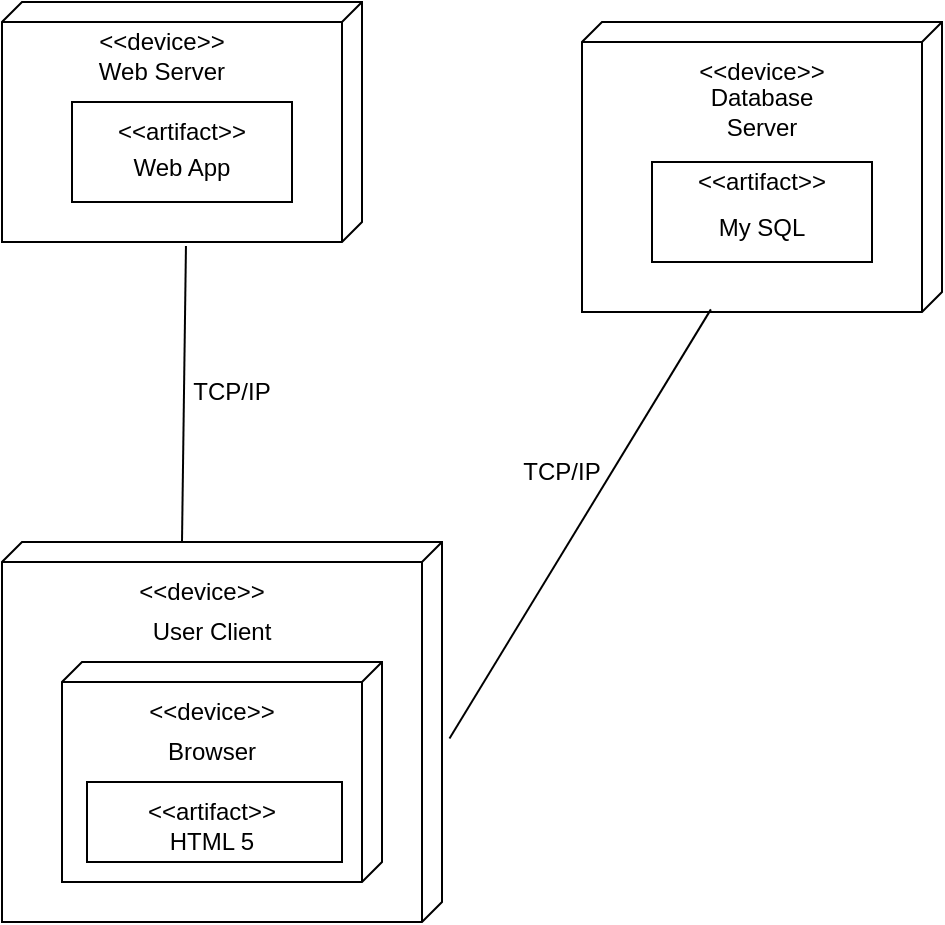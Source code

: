 <mxfile version="24.2.1" type="device">
  <diagram name="Page-1" id="UaGfCTJyHfjFnLvQukhS">
    <mxGraphModel dx="853" dy="497" grid="1" gridSize="10" guides="1" tooltips="1" connect="1" arrows="1" fold="1" page="1" pageScale="1" pageWidth="850" pageHeight="1100" math="0" shadow="0">
      <root>
        <mxCell id="0" />
        <mxCell id="1" parent="0" />
        <mxCell id="Z4rL8gLc2oiBXMOgCM4w-1" value="" style="verticalAlign=top;align=left;spacingTop=8;spacingLeft=2;spacingRight=12;shape=cube;size=10;direction=south;fontStyle=4;html=1;whiteSpace=wrap;" vertex="1" parent="1">
          <mxGeometry x="310" y="130" width="180" height="120" as="geometry" />
        </mxCell>
        <mxCell id="Z4rL8gLc2oiBXMOgCM4w-2" value="" style="verticalAlign=top;align=left;spacingTop=8;spacingLeft=2;spacingRight=12;shape=cube;size=10;direction=south;fontStyle=4;html=1;whiteSpace=wrap;" vertex="1" parent="1">
          <mxGeometry x="310" y="400" width="220" height="190" as="geometry" />
        </mxCell>
        <mxCell id="Z4rL8gLc2oiBXMOgCM4w-4" value="" style="endArrow=none;html=1;rounded=0;entryX=1.017;entryY=0.489;entryDx=0;entryDy=0;entryPerimeter=0;" edge="1" parent="1" target="Z4rL8gLc2oiBXMOgCM4w-1">
          <mxGeometry width="50" height="50" relative="1" as="geometry">
            <mxPoint x="400" y="400" as="sourcePoint" />
            <mxPoint x="400" y="260" as="targetPoint" />
          </mxGeometry>
        </mxCell>
        <mxCell id="Z4rL8gLc2oiBXMOgCM4w-5" value="TCP/IP" style="text;html=1;align=center;verticalAlign=middle;whiteSpace=wrap;rounded=0;" vertex="1" parent="1">
          <mxGeometry x="395" y="310" width="60" height="30" as="geometry" />
        </mxCell>
        <mxCell id="Z4rL8gLc2oiBXMOgCM4w-6" value="" style="verticalAlign=top;align=left;spacingTop=8;spacingLeft=2;spacingRight=12;shape=cube;size=10;direction=south;fontStyle=4;html=1;whiteSpace=wrap;" vertex="1" parent="1">
          <mxGeometry x="600" y="140" width="180" height="145" as="geometry" />
        </mxCell>
        <mxCell id="Z4rL8gLc2oiBXMOgCM4w-7" value="" style="endArrow=none;html=1;rounded=0;exitX=0.517;exitY=-0.017;exitDx=0;exitDy=0;exitPerimeter=0;entryX=0.991;entryY=0.642;entryDx=0;entryDy=0;entryPerimeter=0;" edge="1" parent="1" source="Z4rL8gLc2oiBXMOgCM4w-2" target="Z4rL8gLc2oiBXMOgCM4w-6">
          <mxGeometry width="50" height="50" relative="1" as="geometry">
            <mxPoint x="400" y="440" as="sourcePoint" />
            <mxPoint x="660" y="290" as="targetPoint" />
            <Array as="points" />
          </mxGeometry>
        </mxCell>
        <mxCell id="Z4rL8gLc2oiBXMOgCM4w-8" value="TCP/IP" style="text;html=1;align=center;verticalAlign=middle;whiteSpace=wrap;rounded=0;" vertex="1" parent="1">
          <mxGeometry x="560" y="350" width="60" height="30" as="geometry" />
        </mxCell>
        <mxCell id="Z4rL8gLc2oiBXMOgCM4w-9" value="&amp;lt;&amp;lt;device&amp;gt;&amp;gt;" style="text;html=1;align=center;verticalAlign=middle;whiteSpace=wrap;rounded=0;" vertex="1" parent="1">
          <mxGeometry x="660" y="150" width="60" height="30" as="geometry" />
        </mxCell>
        <mxCell id="Z4rL8gLc2oiBXMOgCM4w-11" value="&amp;lt;&amp;lt;device&amp;gt;&amp;gt;" style="text;html=1;align=center;verticalAlign=middle;whiteSpace=wrap;rounded=0;" vertex="1" parent="1">
          <mxGeometry x="360" y="135" width="60" height="30" as="geometry" />
        </mxCell>
        <mxCell id="Z4rL8gLc2oiBXMOgCM4w-13" value="Web Server" style="text;html=1;align=center;verticalAlign=middle;whiteSpace=wrap;rounded=0;" vertex="1" parent="1">
          <mxGeometry x="350" y="150" width="80" height="30" as="geometry" />
        </mxCell>
        <mxCell id="Z4rL8gLc2oiBXMOgCM4w-15" value="Database Server" style="text;html=1;align=center;verticalAlign=middle;whiteSpace=wrap;rounded=0;" vertex="1" parent="1">
          <mxGeometry x="650" y="170" width="80" height="30" as="geometry" />
        </mxCell>
        <mxCell id="Z4rL8gLc2oiBXMOgCM4w-18" value="" style="html=1;whiteSpace=wrap;" vertex="1" parent="1">
          <mxGeometry x="635" y="210" width="110" height="50" as="geometry" />
        </mxCell>
        <mxCell id="Z4rL8gLc2oiBXMOgCM4w-19" value="" style="html=1;whiteSpace=wrap;" vertex="1" parent="1">
          <mxGeometry x="345" y="180" width="110" height="50" as="geometry" />
        </mxCell>
        <mxCell id="Z4rL8gLc2oiBXMOgCM4w-20" value="&amp;lt;&amp;lt;artifact&amp;gt;&amp;gt;" style="text;html=1;align=center;verticalAlign=middle;whiteSpace=wrap;rounded=0;" vertex="1" parent="1">
          <mxGeometry x="660" y="205" width="60" height="30" as="geometry" />
        </mxCell>
        <mxCell id="Z4rL8gLc2oiBXMOgCM4w-21" value="&amp;lt;&amp;lt;artifact&amp;gt;&amp;gt;" style="text;html=1;align=center;verticalAlign=middle;whiteSpace=wrap;rounded=0;" vertex="1" parent="1">
          <mxGeometry x="370" y="180" width="60" height="30" as="geometry" />
        </mxCell>
        <mxCell id="Z4rL8gLc2oiBXMOgCM4w-22" value="Web App" style="text;html=1;align=center;verticalAlign=middle;whiteSpace=wrap;rounded=0;" vertex="1" parent="1">
          <mxGeometry x="370" y="197.5" width="60" height="30" as="geometry" />
        </mxCell>
        <mxCell id="Z4rL8gLc2oiBXMOgCM4w-23" value="My SQL" style="text;html=1;align=center;verticalAlign=middle;whiteSpace=wrap;rounded=0;" vertex="1" parent="1">
          <mxGeometry x="660" y="227.5" width="60" height="30" as="geometry" />
        </mxCell>
        <mxCell id="Z4rL8gLc2oiBXMOgCM4w-24" value="&amp;lt;&amp;lt;device&amp;gt;&amp;gt;" style="text;html=1;align=center;verticalAlign=middle;whiteSpace=wrap;rounded=0;" vertex="1" parent="1">
          <mxGeometry x="380" y="410" width="60" height="30" as="geometry" />
        </mxCell>
        <mxCell id="Z4rL8gLc2oiBXMOgCM4w-25" value="User Client" style="text;html=1;align=center;verticalAlign=middle;whiteSpace=wrap;rounded=0;" vertex="1" parent="1">
          <mxGeometry x="375" y="430" width="80" height="30" as="geometry" />
        </mxCell>
        <mxCell id="Z4rL8gLc2oiBXMOgCM4w-26" value="" style="verticalAlign=top;align=left;spacingTop=8;spacingLeft=2;spacingRight=12;shape=cube;size=10;direction=south;fontStyle=4;html=1;whiteSpace=wrap;" vertex="1" parent="1">
          <mxGeometry x="340" y="460" width="160" height="110" as="geometry" />
        </mxCell>
        <mxCell id="Z4rL8gLc2oiBXMOgCM4w-27" value="&amp;lt;&amp;lt;device&amp;gt;&amp;gt;" style="text;html=1;align=center;verticalAlign=middle;whiteSpace=wrap;rounded=0;" vertex="1" parent="1">
          <mxGeometry x="385" y="470" width="60" height="30" as="geometry" />
        </mxCell>
        <mxCell id="Z4rL8gLc2oiBXMOgCM4w-28" value="Browser" style="text;html=1;align=center;verticalAlign=middle;whiteSpace=wrap;rounded=0;" vertex="1" parent="1">
          <mxGeometry x="385" y="490" width="60" height="30" as="geometry" />
        </mxCell>
        <mxCell id="Z4rL8gLc2oiBXMOgCM4w-29" value="" style="html=1;whiteSpace=wrap;" vertex="1" parent="1">
          <mxGeometry x="352.5" y="520" width="127.5" height="40" as="geometry" />
        </mxCell>
        <mxCell id="Z4rL8gLc2oiBXMOgCM4w-30" value="&amp;lt;&amp;lt;artifact&amp;gt;&amp;gt;" style="text;html=1;align=center;verticalAlign=middle;whiteSpace=wrap;rounded=0;" vertex="1" parent="1">
          <mxGeometry x="385" y="520" width="60" height="30" as="geometry" />
        </mxCell>
        <mxCell id="Z4rL8gLc2oiBXMOgCM4w-31" value="HTML 5" style="text;html=1;align=center;verticalAlign=middle;whiteSpace=wrap;rounded=0;" vertex="1" parent="1">
          <mxGeometry x="385" y="540" width="60" height="20" as="geometry" />
        </mxCell>
      </root>
    </mxGraphModel>
  </diagram>
</mxfile>
